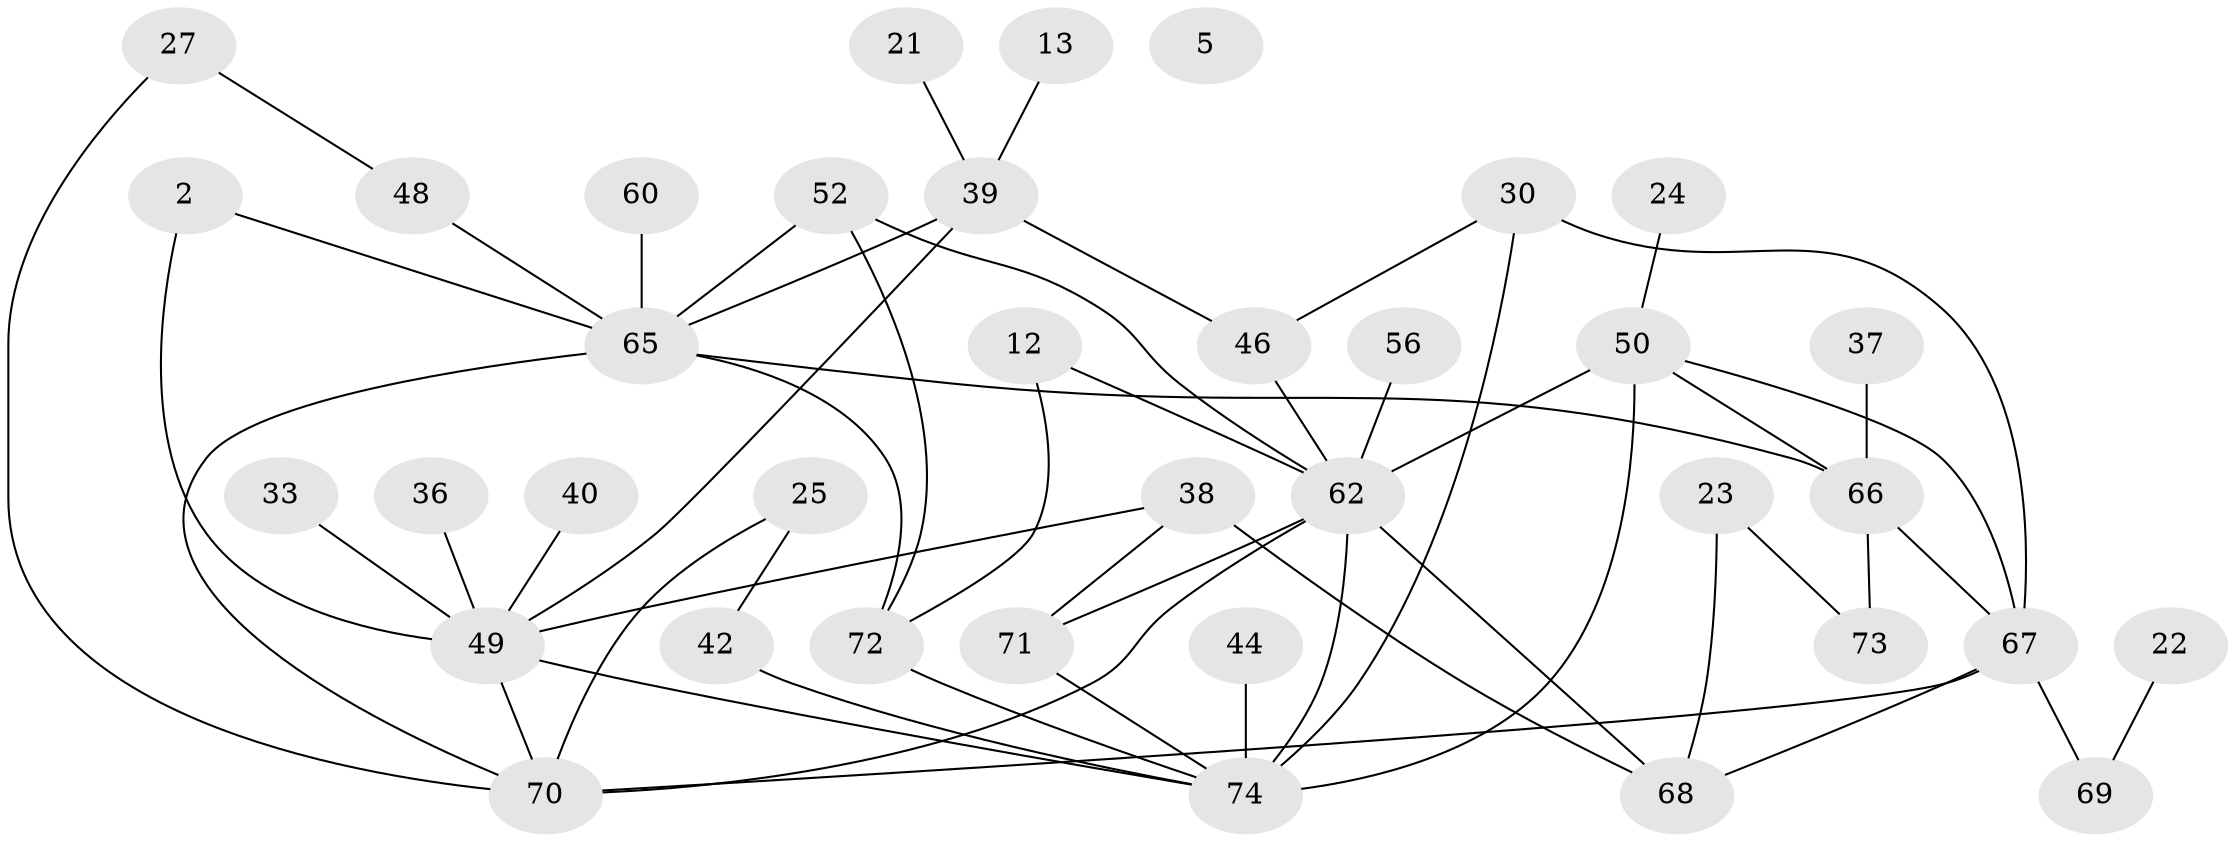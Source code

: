 // original degree distribution, {2: 0.21621621621621623, 3: 0.21621621621621623, 0: 0.013513513513513514, 5: 0.05405405405405406, 4: 0.24324324324324326, 1: 0.16216216216216217, 6: 0.06756756756756757, 10: 0.013513513513513514, 8: 0.013513513513513514}
// Generated by graph-tools (version 1.1) at 2025/39/03/09/25 04:39:14]
// undirected, 37 vertices, 56 edges
graph export_dot {
graph [start="1"]
  node [color=gray90,style=filled];
  2;
  5;
  12;
  13;
  21;
  22;
  23;
  24;
  25;
  27;
  30;
  33;
  36;
  37;
  38;
  39 [super="+19"];
  40;
  42;
  44;
  46 [super="+3"];
  48;
  49 [super="+15+47"];
  50 [super="+34"];
  52;
  56;
  60;
  62 [super="+6+55+28+53"];
  65 [super="+57"];
  66 [super="+61"];
  67 [super="+7+18"];
  68 [super="+45"];
  69;
  70 [super="+26+59"];
  71;
  72 [super="+10+54+64"];
  73;
  74 [super="+29+63+16"];
  2 -- 49;
  2 -- 65;
  12 -- 72;
  12 -- 62;
  13 -- 39;
  21 -- 39;
  22 -- 69;
  23 -- 73;
  23 -- 68;
  24 -- 50;
  25 -- 42;
  25 -- 70;
  27 -- 48;
  27 -- 70;
  30 -- 46 [weight=2];
  30 -- 74 [weight=3];
  30 -- 67;
  33 -- 49;
  36 -- 49;
  37 -- 66;
  38 -- 49;
  38 -- 68 [weight=2];
  38 -- 71;
  39 -- 65;
  39 -- 49;
  39 -- 46;
  40 -- 49;
  42 -- 74;
  44 -- 74 [weight=2];
  46 -- 62 [weight=4];
  48 -- 65;
  49 -- 74 [weight=3];
  49 -- 70;
  50 -- 67;
  50 -- 74 [weight=3];
  50 -- 62 [weight=3];
  50 -- 66;
  52 -- 72;
  52 -- 65;
  52 -- 62 [weight=2];
  56 -- 62;
  60 -- 65;
  62 -- 70 [weight=2];
  62 -- 74 [weight=4];
  62 -- 68;
  62 -- 71;
  65 -- 72;
  65 -- 70 [weight=2];
  65 -- 66;
  66 -- 67;
  66 -- 73;
  67 -- 68;
  67 -- 69;
  67 -- 70;
  71 -- 74;
  72 -- 74 [weight=4];
}
